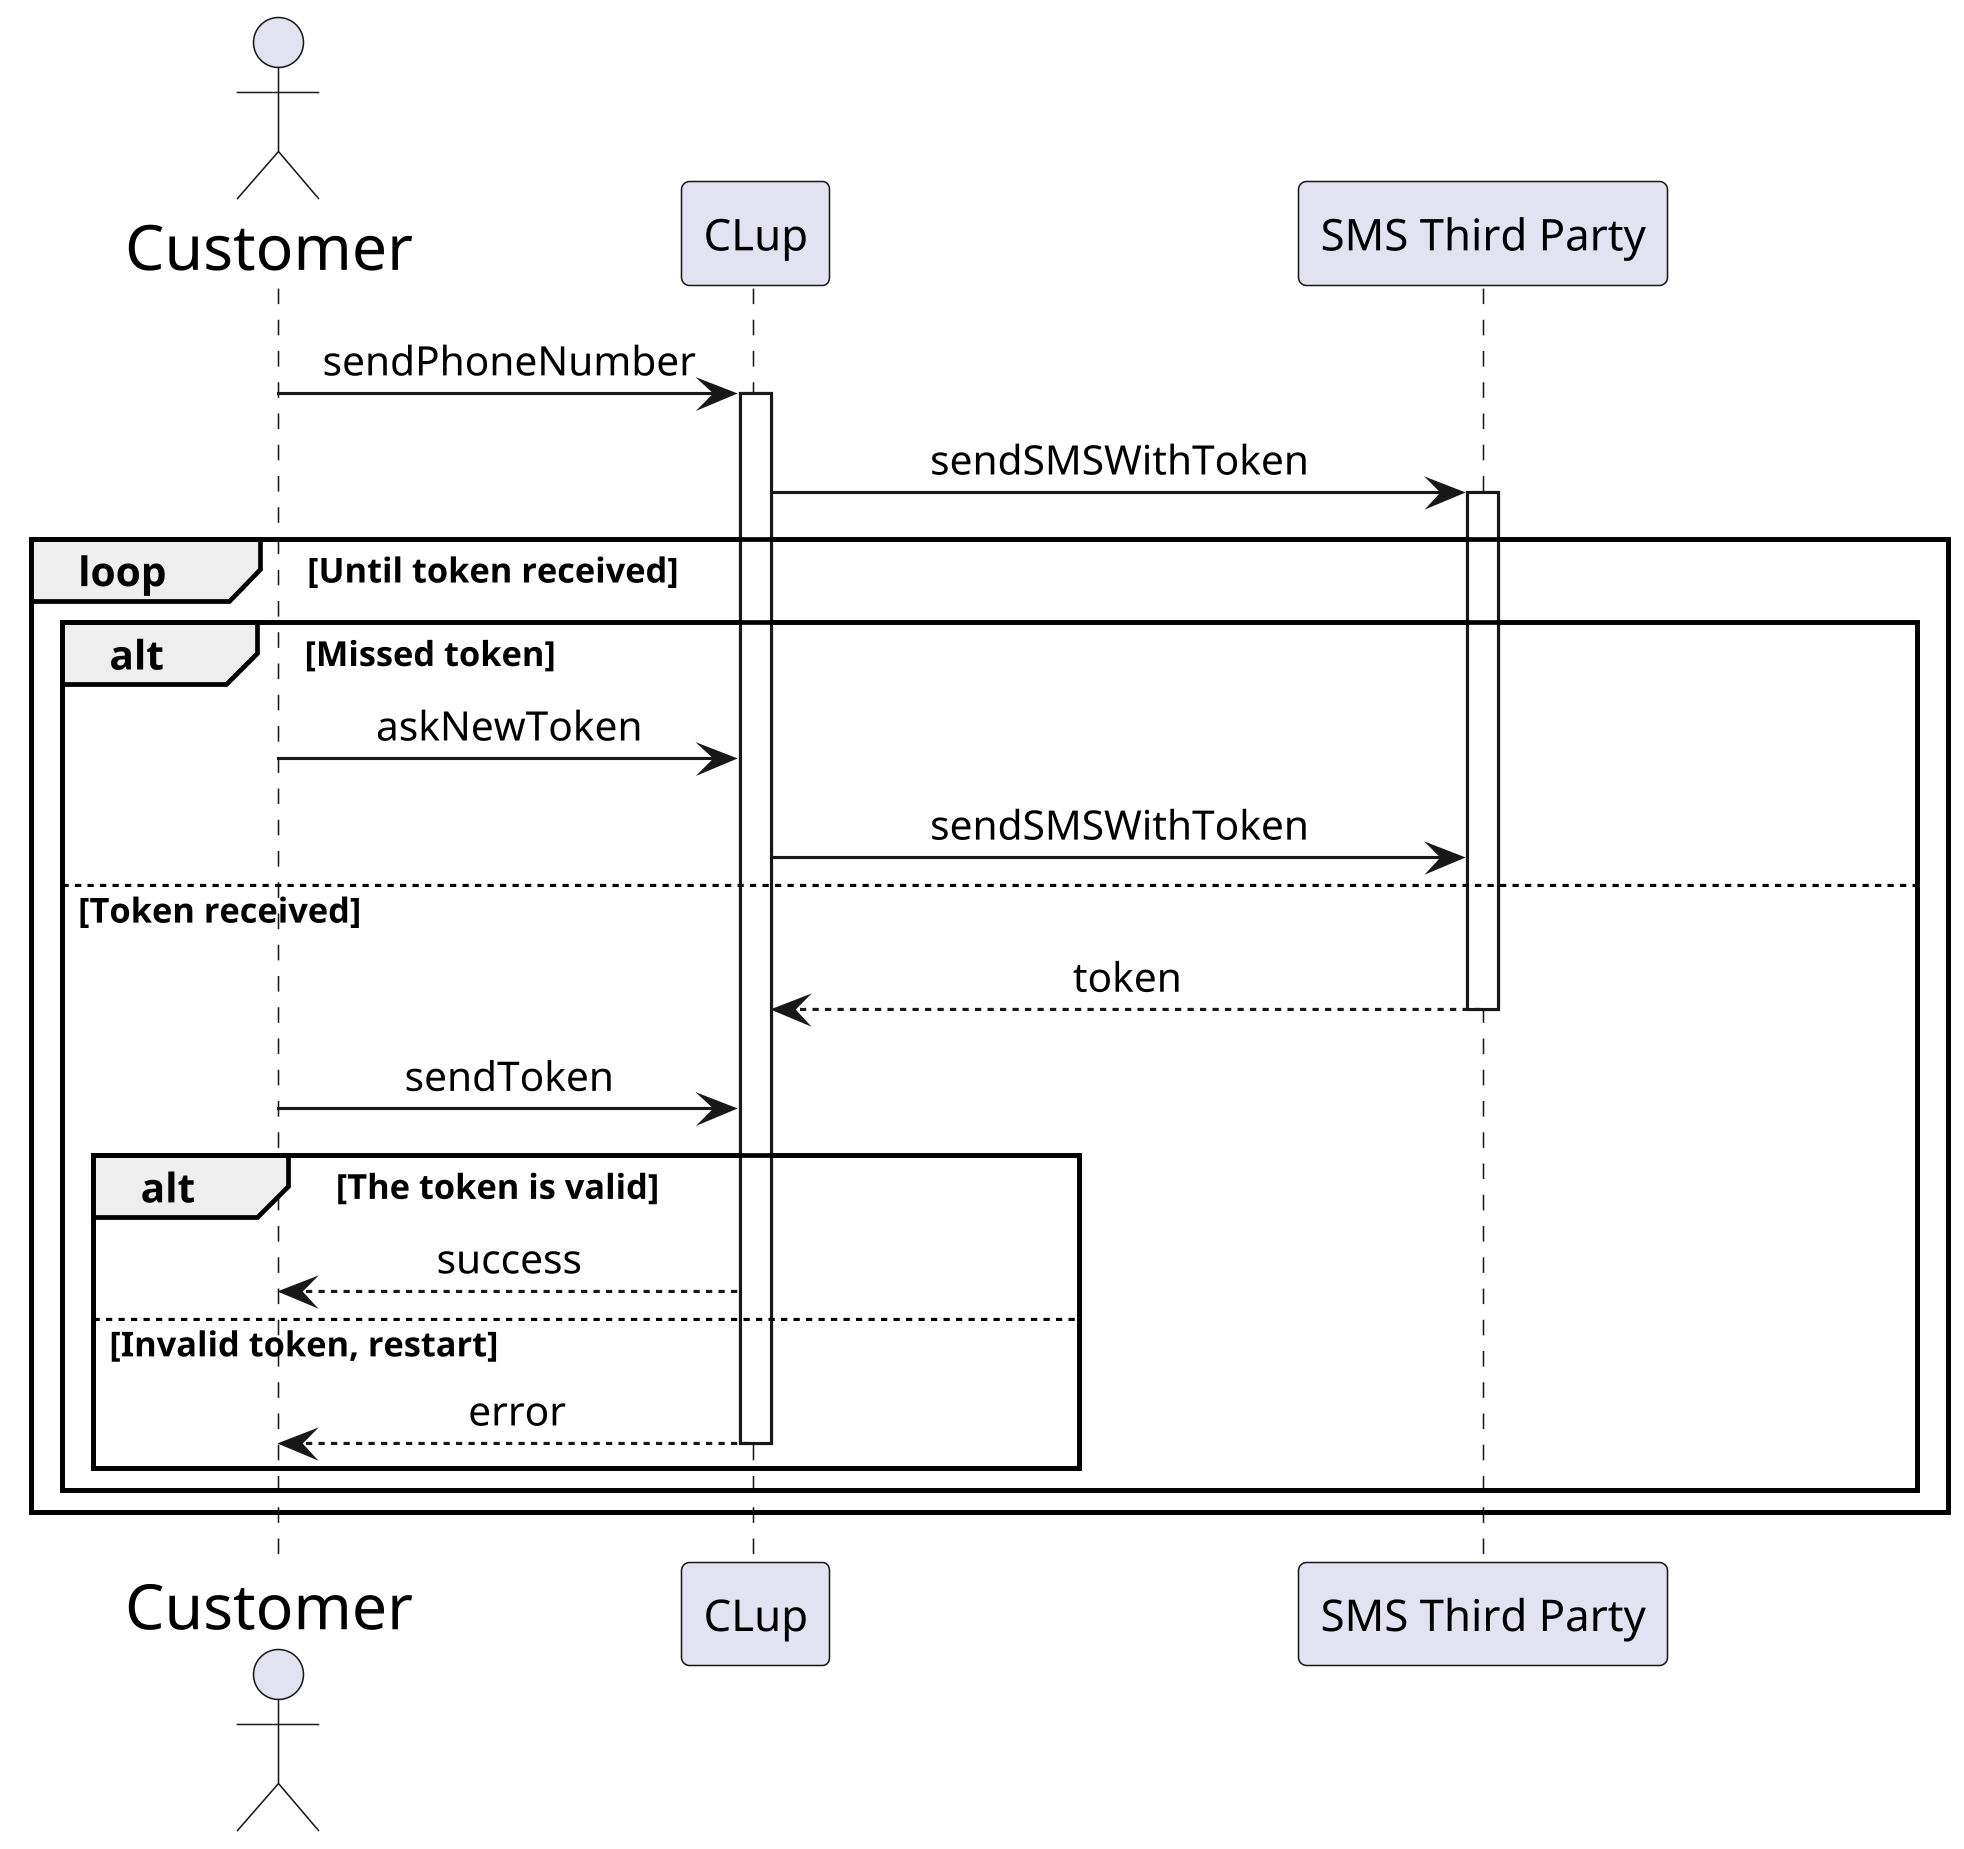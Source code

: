 @startuml login

skinparam dpi 300
skinparam ActorFontSize 20
skinparam UsecaseFontSize 20
skinparam ParticipantPadding 70
skinparam sequenceMessageAlign center


actor Customer as c
participant CLup as sys
participant "SMS Third Party" as sms

c -> sys ++ : sendPhoneNumber
sys -> sms ++ : sendSMSWithToken

loop Until token received
    alt Missed token
        c -> sys : askNewToken
        sys -> sms : sendSMSWithToken
    else Token received
        return token
        c -> sys : sendToken
        alt The token is valid
            sys --> c : success
        else Invalid token, restart
            return error
        end
    end
end

@enduml